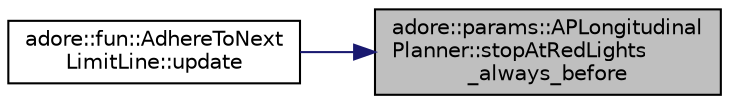 digraph "adore::params::APLongitudinalPlanner::stopAtRedLights_always_before"
{
 // LATEX_PDF_SIZE
  edge [fontname="Helvetica",fontsize="10",labelfontname="Helvetica",labelfontsize="10"];
  node [fontname="Helvetica",fontsize="10",shape=record];
  rankdir="RL";
  Node1 [label="adore::params::APLongitudinal\lPlanner::stopAtRedLights\l_always_before",height=0.2,width=0.4,color="black", fillcolor="grey75", style="filled", fontcolor="black",tooltip="determin stop mode for red lights: true - always before red light, continue driving after; false - ba..."];
  Node1 -> Node2 [dir="back",color="midnightblue",fontsize="10",style="solid",fontname="Helvetica"];
  Node2 [label="adore::fun::AdhereToNext\lLimitLine::update",height=0.2,width=0.4,color="black", fillcolor="white", style="filled",URL="$classadore_1_1fun_1_1AdhereToNextLimitLine.html#ab19455688801d0f63246b3a9b9d3ba94",tooltip=" "];
}
